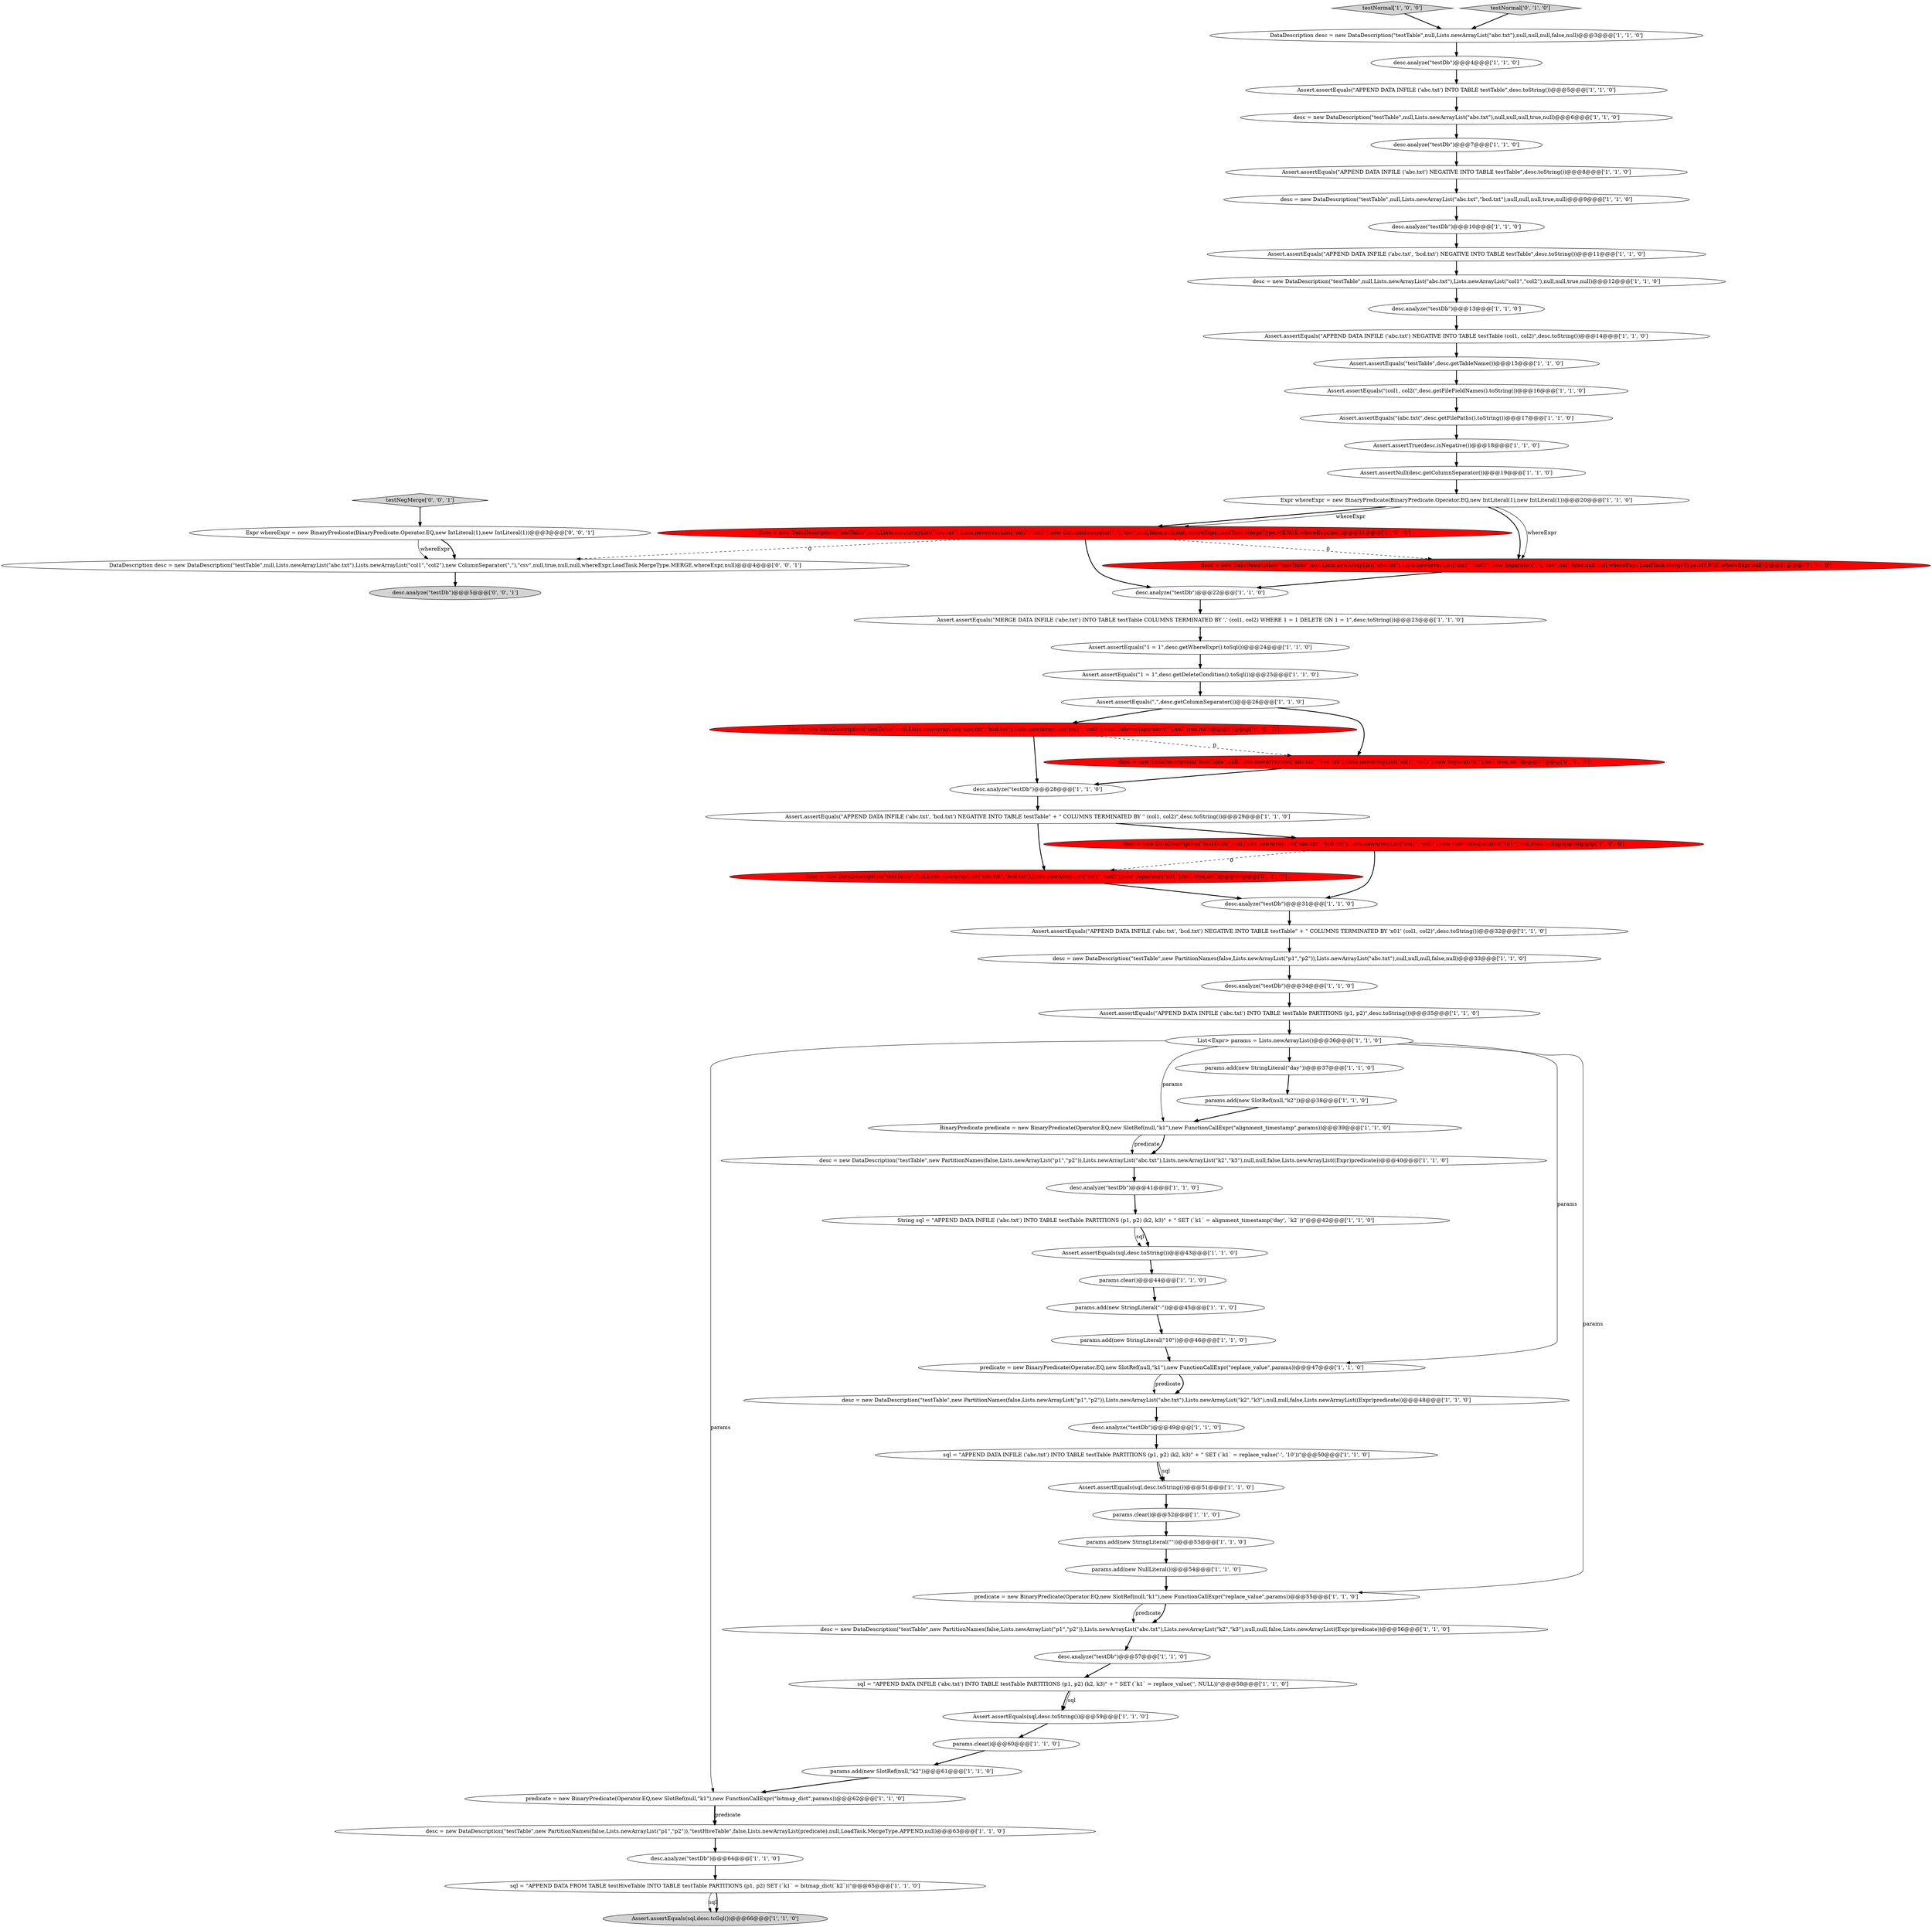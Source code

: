 digraph {
24 [style = filled, label = "Assert.assertTrue(desc.isNegative())@@@18@@@['1', '1', '0']", fillcolor = white, shape = ellipse image = "AAA0AAABBB1BBB"];
11 [style = filled, label = "desc.analyze(\"testDb\")@@@22@@@['1', '1', '0']", fillcolor = white, shape = ellipse image = "AAA0AAABBB1BBB"];
26 [style = filled, label = "sql = \"APPEND DATA INFILE ('abc.txt') INTO TABLE testTable PARTITIONS (p1, p2) (k2, k3)\" + \" SET (`k1` = replace_value('', NULL))\"@@@58@@@['1', '1', '0']", fillcolor = white, shape = ellipse image = "AAA0AAABBB1BBB"];
16 [style = filled, label = "Assert.assertEquals(\"APPEND DATA INFILE ('abc.txt', 'bcd.txt') NEGATIVE INTO TABLE testTable\",desc.toString())@@@11@@@['1', '1', '0']", fillcolor = white, shape = ellipse image = "AAA0AAABBB1BBB"];
14 [style = filled, label = "params.clear()@@@52@@@['1', '1', '0']", fillcolor = white, shape = ellipse image = "AAA0AAABBB1BBB"];
17 [style = filled, label = "Assert.assertEquals(\"APPEND DATA INFILE ('abc.txt') INTO TABLE testTable PARTITIONS (p1, p2)\",desc.toString())@@@35@@@['1', '1', '0']", fillcolor = white, shape = ellipse image = "AAA0AAABBB1BBB"];
57 [style = filled, label = "Assert.assertEquals(\"(col1, col2(\",desc.getFileFieldNames().toString())@@@16@@@['1', '1', '0']", fillcolor = white, shape = ellipse image = "AAA0AAABBB1BBB"];
28 [style = filled, label = "Assert.assertEquals(\"(abc.txt(\",desc.getFilePaths().toString())@@@17@@@['1', '1', '0']", fillcolor = white, shape = ellipse image = "AAA0AAABBB1BBB"];
52 [style = filled, label = "predicate = new BinaryPredicate(Operator.EQ,new SlotRef(null,\"k1\"),new FunctionCallExpr(\"bitmap_dict\",params))@@@62@@@['1', '1', '0']", fillcolor = white, shape = ellipse image = "AAA0AAABBB1BBB"];
68 [style = filled, label = "desc = new DataDescription(\"testTable\",null,Lists.newArrayList(\"abc.txt\"),Lists.newArrayList(\"col1\",\"col2\"),new Separator(\",\"),\"csv\",null,false,null,null,whereExpr,LoadTask.MergeType.MERGE,whereExpr,null)@@@21@@@['0', '1', '0']", fillcolor = red, shape = ellipse image = "AAA1AAABBB2BBB"];
67 [style = filled, label = "desc = new DataDescription(\"testTable\",null,Lists.newArrayList(\"abc.txt\",\"bcd.txt\"),Lists.newArrayList(\"col1\",\"col2\"),new Separator(\"\x01\"),null,true,null)@@@30@@@['0', '1', '0']", fillcolor = red, shape = ellipse image = "AAA1AAABBB2BBB"];
27 [style = filled, label = "Expr whereExpr = new BinaryPredicate(BinaryPredicate.Operator.EQ,new IntLiteral(1),new IntLiteral(1))@@@20@@@['1', '1', '0']", fillcolor = white, shape = ellipse image = "AAA0AAABBB1BBB"];
18 [style = filled, label = "predicate = new BinaryPredicate(Operator.EQ,new SlotRef(null,\"k1\"),new FunctionCallExpr(\"replace_value\",params))@@@47@@@['1', '1', '0']", fillcolor = white, shape = ellipse image = "AAA0AAABBB1BBB"];
30 [style = filled, label = "Assert.assertEquals(sql,desc.toSql())@@@66@@@['1', '1', '0']", fillcolor = lightgray, shape = ellipse image = "AAA0AAABBB1BBB"];
70 [style = filled, label = "Expr whereExpr = new BinaryPredicate(BinaryPredicate.Operator.EQ,new IntLiteral(1),new IntLiteral(1))@@@3@@@['0', '0', '1']", fillcolor = white, shape = ellipse image = "AAA0AAABBB3BBB"];
36 [style = filled, label = "Assert.assertEquals(\"APPEND DATA INFILE ('abc.txt') NEGATIVE INTO TABLE testTable (col1, col2)\",desc.toString())@@@14@@@['1', '1', '0']", fillcolor = white, shape = ellipse image = "AAA0AAABBB1BBB"];
37 [style = filled, label = "desc.analyze(\"testDb\")@@@34@@@['1', '1', '0']", fillcolor = white, shape = ellipse image = "AAA0AAABBB1BBB"];
5 [style = filled, label = "predicate = new BinaryPredicate(Operator.EQ,new SlotRef(null,\"k1\"),new FunctionCallExpr(\"replace_value\",params))@@@55@@@['1', '1', '0']", fillcolor = white, shape = ellipse image = "AAA0AAABBB1BBB"];
60 [style = filled, label = "Assert.assertNull(desc.getColumnSeparator())@@@19@@@['1', '1', '0']", fillcolor = white, shape = ellipse image = "AAA0AAABBB1BBB"];
9 [style = filled, label = "desc.analyze(\"testDb\")@@@41@@@['1', '1', '0']", fillcolor = white, shape = ellipse image = "AAA0AAABBB1BBB"];
50 [style = filled, label = "Assert.assertEquals(\"APPEND DATA INFILE ('abc.txt', 'bcd.txt') NEGATIVE INTO TABLE testTable\" + \" COLUMNS TERMINATED BY '' (col1, col2)\",desc.toString())@@@29@@@['1', '1', '0']", fillcolor = white, shape = ellipse image = "AAA0AAABBB1BBB"];
59 [style = filled, label = "desc = new DataDescription(\"testTable\",new PartitionNames(false,Lists.newArrayList(\"p1\",\"p2\")),Lists.newArrayList(\"abc.txt\"),Lists.newArrayList(\"k2\",\"k3\"),null,null,false,Lists.newArrayList((Expr)predicate))@@@48@@@['1', '1', '0']", fillcolor = white, shape = ellipse image = "AAA0AAABBB1BBB"];
44 [style = filled, label = "desc = new DataDescription(\"testTable\",new PartitionNames(false,Lists.newArrayList(\"p1\",\"p2\")),Lists.newArrayList(\"abc.txt\"),null,null,null,false,null)@@@33@@@['1', '1', '0']", fillcolor = white, shape = ellipse image = "AAA0AAABBB1BBB"];
49 [style = filled, label = "desc = new DataDescription(\"testTable\",null,Lists.newArrayList(\"abc.txt\",\"bcd.txt\"),null,null,null,true,null)@@@9@@@['1', '1', '0']", fillcolor = white, shape = ellipse image = "AAA0AAABBB1BBB"];
7 [style = filled, label = "params.add(new SlotRef(null,\"k2\"))@@@61@@@['1', '1', '0']", fillcolor = white, shape = ellipse image = "AAA0AAABBB1BBB"];
10 [style = filled, label = "desc.analyze(\"testDb\")@@@13@@@['1', '1', '0']", fillcolor = white, shape = ellipse image = "AAA0AAABBB1BBB"];
35 [style = filled, label = "Assert.assertEquals(\"MERGE DATA INFILE ('abc.txt') INTO TABLE testTable COLUMNS TERMINATED BY ',' (col1, col2) WHERE 1 = 1 DELETE ON 1 = 1\",desc.toString())@@@23@@@['1', '1', '0']", fillcolor = white, shape = ellipse image = "AAA0AAABBB1BBB"];
40 [style = filled, label = "desc = new DataDescription(\"testTable\",null,Lists.newArrayList(\"abc.txt\",\"bcd.txt\"),Lists.newArrayList(\"col1\",\"col2\"),new ColumnSeparator(\"\x01\"),null,true,null)@@@30@@@['1', '0', '0']", fillcolor = red, shape = ellipse image = "AAA1AAABBB1BBB"];
8 [style = filled, label = "desc.analyze(\"testDb\")@@@10@@@['1', '1', '0']", fillcolor = white, shape = ellipse image = "AAA0AAABBB1BBB"];
4 [style = filled, label = "params.add(new SlotRef(null,\"k2\"))@@@38@@@['1', '1', '0']", fillcolor = white, shape = ellipse image = "AAA0AAABBB1BBB"];
20 [style = filled, label = "DataDescription desc = new DataDescription(\"testTable\",null,Lists.newArrayList(\"abc.txt\"),null,null,null,false,null)@@@3@@@['1', '1', '0']", fillcolor = white, shape = ellipse image = "AAA0AAABBB1BBB"];
13 [style = filled, label = "params.add(new StringLiteral(\"day\"))@@@37@@@['1', '1', '0']", fillcolor = white, shape = ellipse image = "AAA0AAABBB1BBB"];
46 [style = filled, label = "desc = new DataDescription(\"testTable\",new PartitionNames(false,Lists.newArrayList(\"p1\",\"p2\")),Lists.newArrayList(\"abc.txt\"),Lists.newArrayList(\"k2\",\"k3\"),null,null,false,Lists.newArrayList((Expr)predicate))@@@56@@@['1', '1', '0']", fillcolor = white, shape = ellipse image = "AAA0AAABBB1BBB"];
48 [style = filled, label = "desc = new DataDescription(\"testTable\",new PartitionNames(false,Lists.newArrayList(\"p1\",\"p2\")),Lists.newArrayList(\"abc.txt\"),Lists.newArrayList(\"k2\",\"k3\"),null,null,false,Lists.newArrayList((Expr)predicate))@@@40@@@['1', '1', '0']", fillcolor = white, shape = ellipse image = "AAA0AAABBB1BBB"];
47 [style = filled, label = "desc = new DataDescription(\"testTable\",null,Lists.newArrayList(\"abc.txt\"),Lists.newArrayList(\"col1\",\"col2\"),null,null,true,null)@@@12@@@['1', '1', '0']", fillcolor = white, shape = ellipse image = "AAA0AAABBB1BBB"];
34 [style = filled, label = "BinaryPredicate predicate = new BinaryPredicate(Operator.EQ,new SlotRef(null,\"k1\"),new FunctionCallExpr(\"alignment_timestamp\",params))@@@39@@@['1', '1', '0']", fillcolor = white, shape = ellipse image = "AAA0AAABBB1BBB"];
38 [style = filled, label = "desc = new DataDescription(\"testTable\",null,Lists.newArrayList(\"abc.txt\",\"bcd.txt\"),Lists.newArrayList(\"col1\",\"col2\"),new ColumnSeparator(\"\"),null,true,null)@@@27@@@['1', '0', '0']", fillcolor = red, shape = ellipse image = "AAA1AAABBB1BBB"];
72 [style = filled, label = "testNegMerge['0', '0', '1']", fillcolor = lightgray, shape = diamond image = "AAA0AAABBB3BBB"];
21 [style = filled, label = "testNormal['1', '0', '0']", fillcolor = lightgray, shape = diamond image = "AAA0AAABBB1BBB"];
3 [style = filled, label = "Assert.assertEquals(\"1 = 1\",desc.getWhereExpr().toSql())@@@24@@@['1', '1', '0']", fillcolor = white, shape = ellipse image = "AAA0AAABBB1BBB"];
71 [style = filled, label = "desc.analyze(\"testDb\")@@@5@@@['0', '0', '1']", fillcolor = lightgray, shape = ellipse image = "AAA0AAABBB3BBB"];
64 [style = filled, label = "desc.analyze(\"testDb\")@@@31@@@['1', '1', '0']", fillcolor = white, shape = ellipse image = "AAA0AAABBB1BBB"];
42 [style = filled, label = "desc = new DataDescription(\"testTable\",new PartitionNames(false,Lists.newArrayList(\"p1\",\"p2\")),\"testHiveTable\",false,Lists.newArrayList(predicate),null,LoadTask.MergeType.APPEND,null)@@@63@@@['1', '1', '0']", fillcolor = white, shape = ellipse image = "AAA0AAABBB1BBB"];
25 [style = filled, label = "Assert.assertEquals(\"APPEND DATA INFILE ('abc.txt', 'bcd.txt') NEGATIVE INTO TABLE testTable\" + \" COLUMNS TERMINATED BY '\x01' (col1, col2)\",desc.toString())@@@32@@@['1', '1', '0']", fillcolor = white, shape = ellipse image = "AAA0AAABBB1BBB"];
62 [style = filled, label = "desc.analyze(\"testDb\")@@@57@@@['1', '1', '0']", fillcolor = white, shape = ellipse image = "AAA0AAABBB1BBB"];
69 [style = filled, label = "DataDescription desc = new DataDescription(\"testTable\",null,Lists.newArrayList(\"abc.txt\"),Lists.newArrayList(\"col1\",\"col2\"),new ColumnSeparator(\",\"),\"csv\",null,true,null,null,whereExpr,LoadTask.MergeType.MERGE,whereExpr,null)@@@4@@@['0', '0', '1']", fillcolor = white, shape = ellipse image = "AAA0AAABBB3BBB"];
39 [style = filled, label = "sql = \"APPEND DATA INFILE ('abc.txt') INTO TABLE testTable PARTITIONS (p1, p2) (k2, k3)\" + \" SET (`k1` = replace_value('-', '10'))\"@@@50@@@['1', '1', '0']", fillcolor = white, shape = ellipse image = "AAA0AAABBB1BBB"];
31 [style = filled, label = "desc.analyze(\"testDb\")@@@7@@@['1', '1', '0']", fillcolor = white, shape = ellipse image = "AAA0AAABBB1BBB"];
19 [style = filled, label = "params.add(new StringLiteral(\"10\"))@@@46@@@['1', '1', '0']", fillcolor = white, shape = ellipse image = "AAA0AAABBB1BBB"];
43 [style = filled, label = "desc.analyze(\"testDb\")@@@28@@@['1', '1', '0']", fillcolor = white, shape = ellipse image = "AAA0AAABBB1BBB"];
23 [style = filled, label = "desc = new DataDescription(\"testTable\",null,Lists.newArrayList(\"abc.txt\"),null,null,null,true,null)@@@6@@@['1', '1', '0']", fillcolor = white, shape = ellipse image = "AAA0AAABBB1BBB"];
33 [style = filled, label = "desc.analyze(\"testDb\")@@@64@@@['1', '1', '0']", fillcolor = white, shape = ellipse image = "AAA0AAABBB1BBB"];
51 [style = filled, label = "String sql = \"APPEND DATA INFILE ('abc.txt') INTO TABLE testTable PARTITIONS (p1, p2) (k2, k3)\" + \" SET (`k1` = alignment_timestamp('day', `k2`))\"@@@42@@@['1', '1', '0']", fillcolor = white, shape = ellipse image = "AAA0AAABBB1BBB"];
56 [style = filled, label = "Assert.assertEquals(sql,desc.toString())@@@51@@@['1', '1', '0']", fillcolor = white, shape = ellipse image = "AAA0AAABBB1BBB"];
58 [style = filled, label = "Assert.assertEquals(\"1 = 1\",desc.getDeleteCondition().toSql())@@@25@@@['1', '1', '0']", fillcolor = white, shape = ellipse image = "AAA0AAABBB1BBB"];
32 [style = filled, label = "params.add(new StringLiteral(\"-\"))@@@45@@@['1', '1', '0']", fillcolor = white, shape = ellipse image = "AAA0AAABBB1BBB"];
22 [style = filled, label = "Assert.assertEquals(\",\",desc.getColumnSeparator())@@@26@@@['1', '1', '0']", fillcolor = white, shape = ellipse image = "AAA0AAABBB1BBB"];
15 [style = filled, label = "Assert.assertEquals(\"APPEND DATA INFILE ('abc.txt') NEGATIVE INTO TABLE testTable\",desc.toString())@@@8@@@['1', '1', '0']", fillcolor = white, shape = ellipse image = "AAA0AAABBB1BBB"];
61 [style = filled, label = "params.add(new StringLiteral(\"\"))@@@53@@@['1', '1', '0']", fillcolor = white, shape = ellipse image = "AAA0AAABBB1BBB"];
29 [style = filled, label = "Assert.assertEquals(\"testTable\",desc.getTableName())@@@15@@@['1', '1', '0']", fillcolor = white, shape = ellipse image = "AAA0AAABBB1BBB"];
63 [style = filled, label = "params.add(new NullLiteral())@@@54@@@['1', '1', '0']", fillcolor = white, shape = ellipse image = "AAA0AAABBB1BBB"];
65 [style = filled, label = "testNormal['0', '1', '0']", fillcolor = lightgray, shape = diamond image = "AAA0AAABBB2BBB"];
2 [style = filled, label = "desc.analyze(\"testDb\")@@@49@@@['1', '1', '0']", fillcolor = white, shape = ellipse image = "AAA0AAABBB1BBB"];
0 [style = filled, label = "Assert.assertEquals(\"APPEND DATA INFILE ('abc.txt') INTO TABLE testTable\",desc.toString())@@@5@@@['1', '1', '0']", fillcolor = white, shape = ellipse image = "AAA0AAABBB1BBB"];
41 [style = filled, label = "params.clear()@@@60@@@['1', '1', '0']", fillcolor = white, shape = ellipse image = "AAA0AAABBB1BBB"];
1 [style = filled, label = "params.clear()@@@44@@@['1', '1', '0']", fillcolor = white, shape = ellipse image = "AAA0AAABBB1BBB"];
12 [style = filled, label = "Assert.assertEquals(sql,desc.toString())@@@59@@@['1', '1', '0']", fillcolor = white, shape = ellipse image = "AAA0AAABBB1BBB"];
45 [style = filled, label = "desc = new DataDescription(\"testTable\",null,Lists.newArrayList(\"abc.txt\"),Lists.newArrayList(\"col1\",\"col2\"),new ColumnSeparator(\",\"),\"csv\",null,false,null,null,whereExpr,LoadTask.MergeType.MERGE,whereExpr,null)@@@21@@@['1', '0', '0']", fillcolor = red, shape = ellipse image = "AAA1AAABBB1BBB"];
55 [style = filled, label = "Assert.assertEquals(sql,desc.toString())@@@43@@@['1', '1', '0']", fillcolor = white, shape = ellipse image = "AAA0AAABBB1BBB"];
6 [style = filled, label = "sql = \"APPEND DATA FROM TABLE testHiveTable INTO TABLE testTable PARTITIONS (p1, p2) SET (`k1` = bitmap_dict(`k2`))\"@@@65@@@['1', '1', '0']", fillcolor = white, shape = ellipse image = "AAA0AAABBB1BBB"];
66 [style = filled, label = "desc = new DataDescription(\"testTable\",null,Lists.newArrayList(\"abc.txt\",\"bcd.txt\"),Lists.newArrayList(\"col1\",\"col2\"),new Separator(\"\"),null,true,null)@@@27@@@['0', '1', '0']", fillcolor = red, shape = ellipse image = "AAA1AAABBB2BBB"];
54 [style = filled, label = "desc.analyze(\"testDb\")@@@4@@@['1', '1', '0']", fillcolor = white, shape = ellipse image = "AAA0AAABBB1BBB"];
53 [style = filled, label = "List<Expr> params = Lists.newArrayList()@@@36@@@['1', '1', '0']", fillcolor = white, shape = ellipse image = "AAA0AAABBB1BBB"];
8->16 [style = bold, label=""];
70->69 [style = solid, label="whereExpr"];
24->60 [style = bold, label=""];
70->69 [style = bold, label=""];
36->29 [style = bold, label=""];
47->10 [style = bold, label=""];
7->52 [style = bold, label=""];
25->44 [style = bold, label=""];
49->8 [style = bold, label=""];
40->67 [style = dashed, label="0"];
17->53 [style = bold, label=""];
26->12 [style = bold, label=""];
27->68 [style = bold, label=""];
39->56 [style = solid, label="sql"];
27->45 [style = bold, label=""];
51->55 [style = solid, label="sql"];
53->52 [style = solid, label="params"];
65->20 [style = bold, label=""];
34->48 [style = solid, label="predicate"];
58->22 [style = bold, label=""];
45->69 [style = dashed, label="0"];
68->11 [style = bold, label=""];
38->66 [style = dashed, label="0"];
19->18 [style = bold, label=""];
9->51 [style = bold, label=""];
63->5 [style = bold, label=""];
67->64 [style = bold, label=""];
34->48 [style = bold, label=""];
27->68 [style = solid, label="whereExpr"];
50->67 [style = bold, label=""];
53->5 [style = solid, label="params"];
45->11 [style = bold, label=""];
12->41 [style = bold, label=""];
2->39 [style = bold, label=""];
22->38 [style = bold, label=""];
52->42 [style = bold, label=""];
26->12 [style = solid, label="sql"];
0->23 [style = bold, label=""];
64->25 [style = bold, label=""];
53->18 [style = solid, label="params"];
28->24 [style = bold, label=""];
1->32 [style = bold, label=""];
14->61 [style = bold, label=""];
44->37 [style = bold, label=""];
62->26 [style = bold, label=""];
3->58 [style = bold, label=""];
56->14 [style = bold, label=""];
29->57 [style = bold, label=""];
61->63 [style = bold, label=""];
5->46 [style = solid, label="predicate"];
23->31 [style = bold, label=""];
35->3 [style = bold, label=""];
18->59 [style = bold, label=""];
32->19 [style = bold, label=""];
54->0 [style = bold, label=""];
22->66 [style = bold, label=""];
66->43 [style = bold, label=""];
20->54 [style = bold, label=""];
27->45 [style = solid, label="whereExpr"];
53->13 [style = bold, label=""];
4->34 [style = bold, label=""];
60->27 [style = bold, label=""];
38->43 [style = bold, label=""];
15->49 [style = bold, label=""];
43->50 [style = bold, label=""];
41->7 [style = bold, label=""];
57->28 [style = bold, label=""];
16->47 [style = bold, label=""];
72->70 [style = bold, label=""];
33->6 [style = bold, label=""];
37->17 [style = bold, label=""];
40->64 [style = bold, label=""];
48->9 [style = bold, label=""];
42->33 [style = bold, label=""];
53->34 [style = solid, label="params"];
31->15 [style = bold, label=""];
6->30 [style = solid, label="sql"];
11->35 [style = bold, label=""];
10->36 [style = bold, label=""];
52->42 [style = solid, label="predicate"];
21->20 [style = bold, label=""];
69->71 [style = bold, label=""];
18->59 [style = solid, label="predicate"];
51->55 [style = bold, label=""];
55->1 [style = bold, label=""];
50->40 [style = bold, label=""];
39->56 [style = bold, label=""];
59->2 [style = bold, label=""];
45->68 [style = dashed, label="0"];
46->62 [style = bold, label=""];
5->46 [style = bold, label=""];
13->4 [style = bold, label=""];
6->30 [style = bold, label=""];
}
